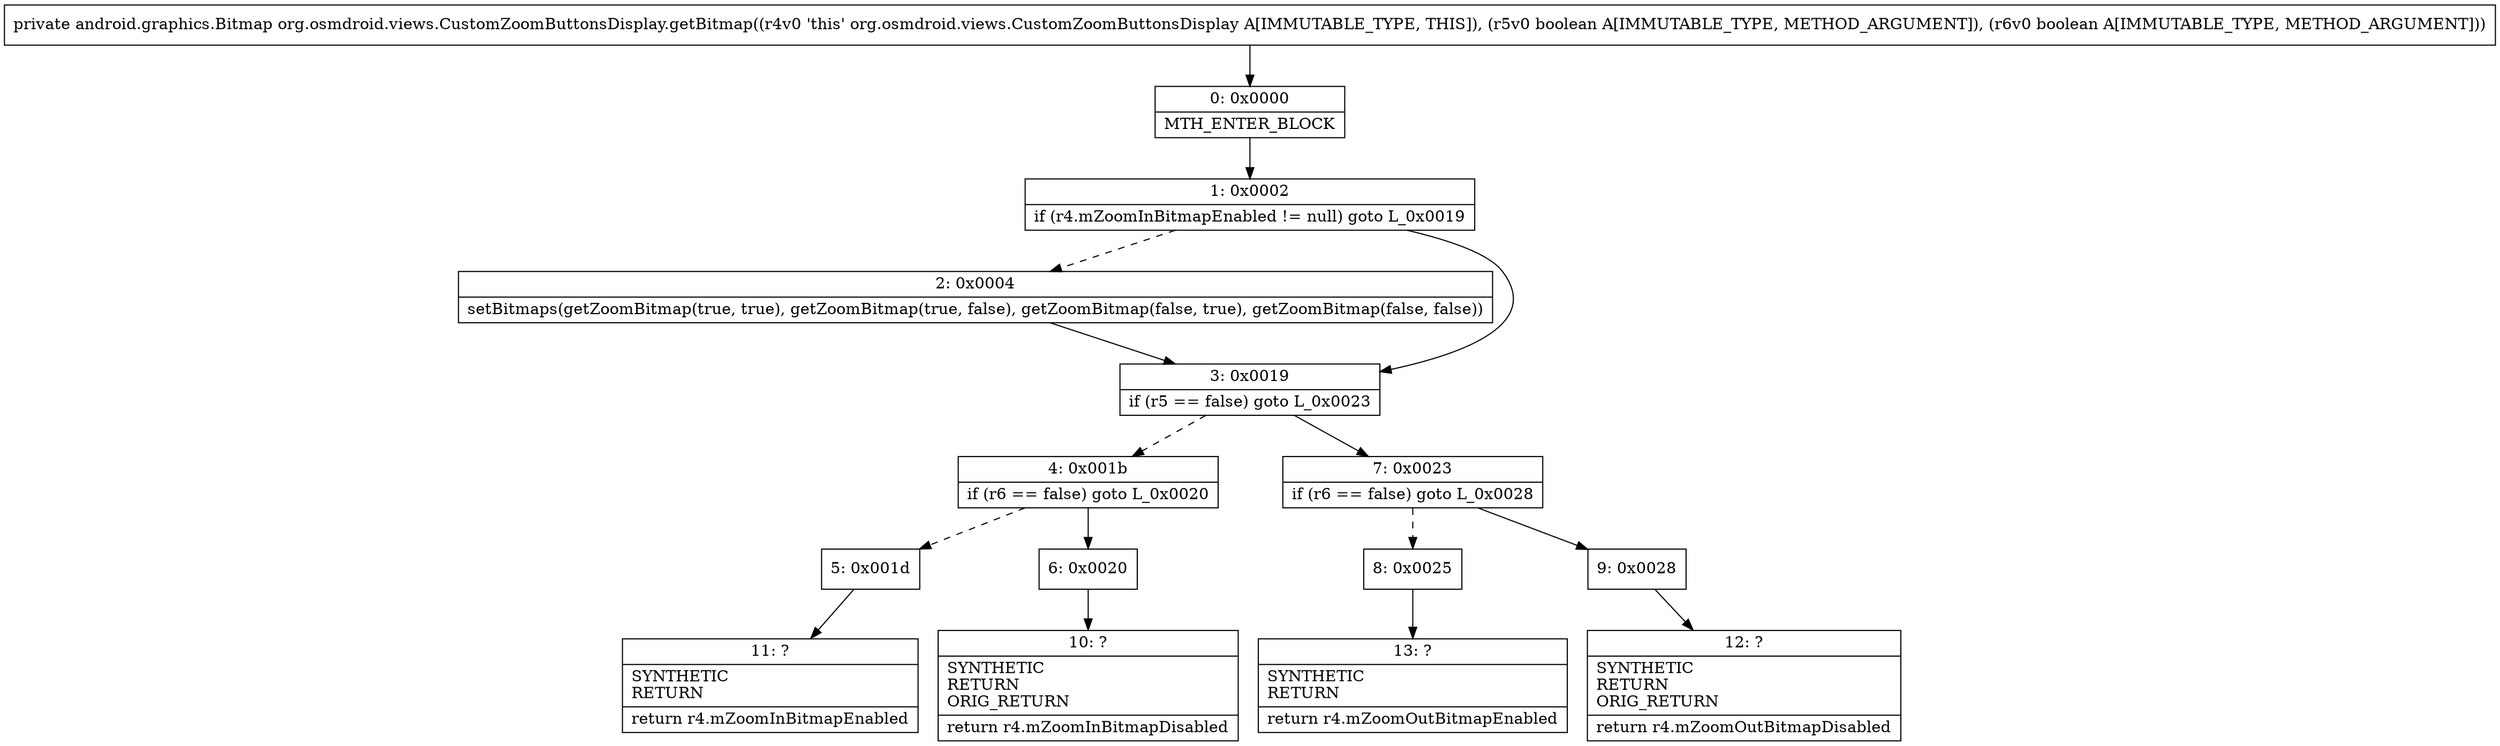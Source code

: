 digraph "CFG fororg.osmdroid.views.CustomZoomButtonsDisplay.getBitmap(ZZ)Landroid\/graphics\/Bitmap;" {
Node_0 [shape=record,label="{0\:\ 0x0000|MTH_ENTER_BLOCK\l}"];
Node_1 [shape=record,label="{1\:\ 0x0002|if (r4.mZoomInBitmapEnabled != null) goto L_0x0019\l}"];
Node_2 [shape=record,label="{2\:\ 0x0004|setBitmaps(getZoomBitmap(true, true), getZoomBitmap(true, false), getZoomBitmap(false, true), getZoomBitmap(false, false))\l}"];
Node_3 [shape=record,label="{3\:\ 0x0019|if (r5 == false) goto L_0x0023\l}"];
Node_4 [shape=record,label="{4\:\ 0x001b|if (r6 == false) goto L_0x0020\l}"];
Node_5 [shape=record,label="{5\:\ 0x001d}"];
Node_6 [shape=record,label="{6\:\ 0x0020}"];
Node_7 [shape=record,label="{7\:\ 0x0023|if (r6 == false) goto L_0x0028\l}"];
Node_8 [shape=record,label="{8\:\ 0x0025}"];
Node_9 [shape=record,label="{9\:\ 0x0028}"];
Node_10 [shape=record,label="{10\:\ ?|SYNTHETIC\lRETURN\lORIG_RETURN\l|return r4.mZoomInBitmapDisabled\l}"];
Node_11 [shape=record,label="{11\:\ ?|SYNTHETIC\lRETURN\l|return r4.mZoomInBitmapEnabled\l}"];
Node_12 [shape=record,label="{12\:\ ?|SYNTHETIC\lRETURN\lORIG_RETURN\l|return r4.mZoomOutBitmapDisabled\l}"];
Node_13 [shape=record,label="{13\:\ ?|SYNTHETIC\lRETURN\l|return r4.mZoomOutBitmapEnabled\l}"];
MethodNode[shape=record,label="{private android.graphics.Bitmap org.osmdroid.views.CustomZoomButtonsDisplay.getBitmap((r4v0 'this' org.osmdroid.views.CustomZoomButtonsDisplay A[IMMUTABLE_TYPE, THIS]), (r5v0 boolean A[IMMUTABLE_TYPE, METHOD_ARGUMENT]), (r6v0 boolean A[IMMUTABLE_TYPE, METHOD_ARGUMENT])) }"];
MethodNode -> Node_0;
Node_0 -> Node_1;
Node_1 -> Node_2[style=dashed];
Node_1 -> Node_3;
Node_2 -> Node_3;
Node_3 -> Node_4[style=dashed];
Node_3 -> Node_7;
Node_4 -> Node_5[style=dashed];
Node_4 -> Node_6;
Node_5 -> Node_11;
Node_6 -> Node_10;
Node_7 -> Node_8[style=dashed];
Node_7 -> Node_9;
Node_8 -> Node_13;
Node_9 -> Node_12;
}


